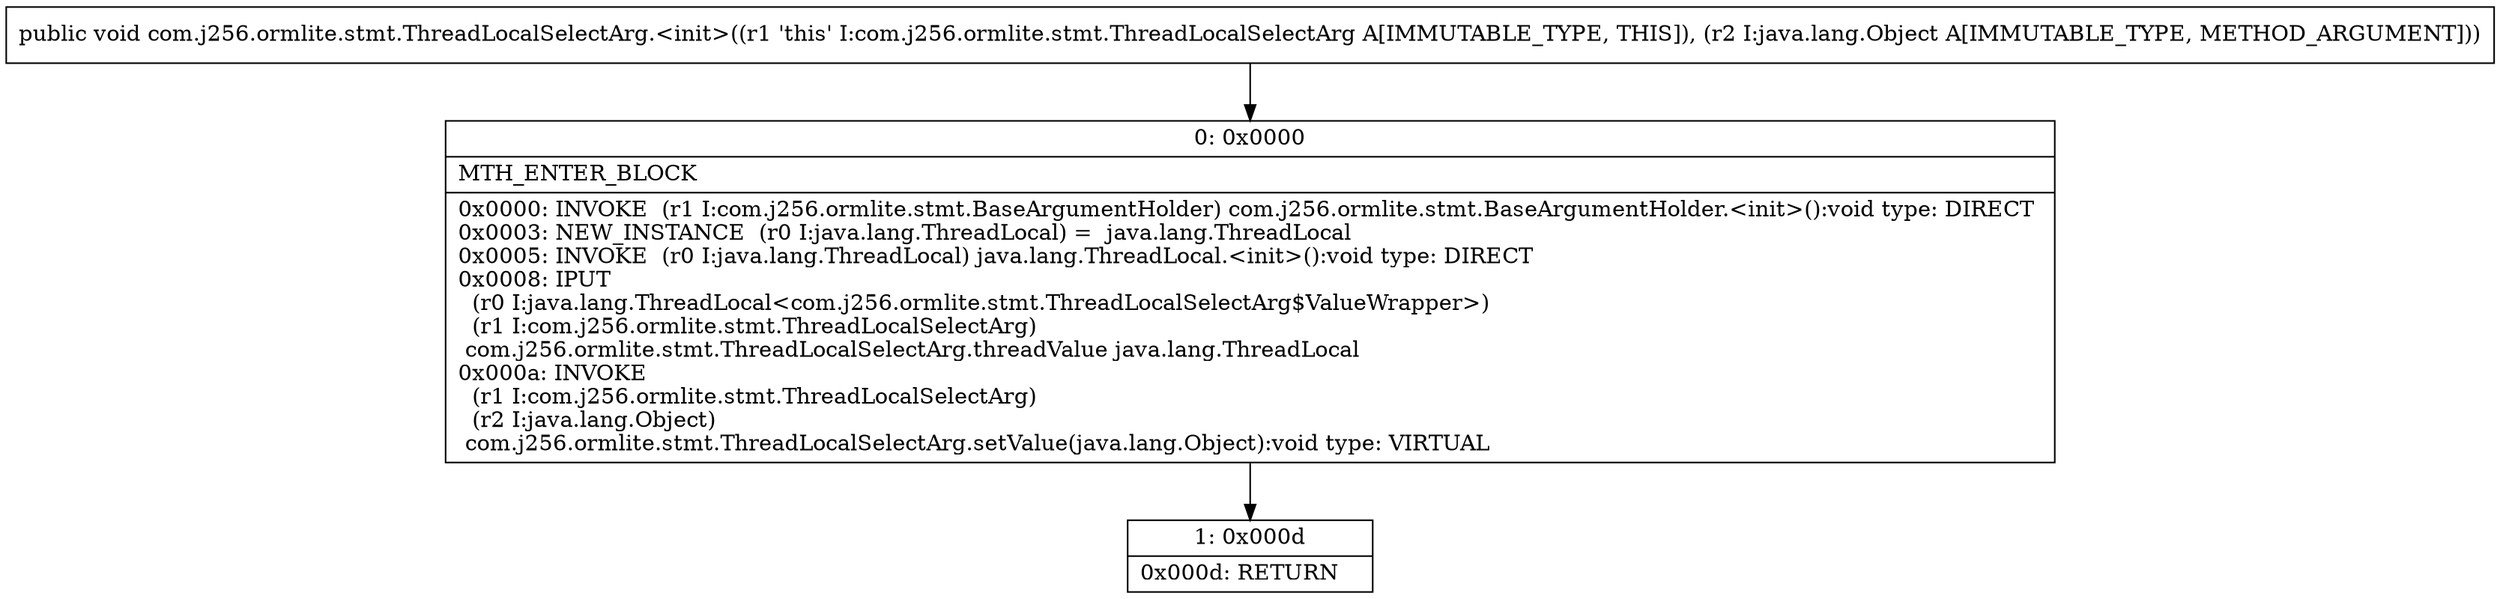 digraph "CFG forcom.j256.ormlite.stmt.ThreadLocalSelectArg.\<init\>(Ljava\/lang\/Object;)V" {
Node_0 [shape=record,label="{0\:\ 0x0000|MTH_ENTER_BLOCK\l|0x0000: INVOKE  (r1 I:com.j256.ormlite.stmt.BaseArgumentHolder) com.j256.ormlite.stmt.BaseArgumentHolder.\<init\>():void type: DIRECT \l0x0003: NEW_INSTANCE  (r0 I:java.lang.ThreadLocal) =  java.lang.ThreadLocal \l0x0005: INVOKE  (r0 I:java.lang.ThreadLocal) java.lang.ThreadLocal.\<init\>():void type: DIRECT \l0x0008: IPUT  \l  (r0 I:java.lang.ThreadLocal\<com.j256.ormlite.stmt.ThreadLocalSelectArg$ValueWrapper\>)\l  (r1 I:com.j256.ormlite.stmt.ThreadLocalSelectArg)\l com.j256.ormlite.stmt.ThreadLocalSelectArg.threadValue java.lang.ThreadLocal \l0x000a: INVOKE  \l  (r1 I:com.j256.ormlite.stmt.ThreadLocalSelectArg)\l  (r2 I:java.lang.Object)\l com.j256.ormlite.stmt.ThreadLocalSelectArg.setValue(java.lang.Object):void type: VIRTUAL \l}"];
Node_1 [shape=record,label="{1\:\ 0x000d|0x000d: RETURN   \l}"];
MethodNode[shape=record,label="{public void com.j256.ormlite.stmt.ThreadLocalSelectArg.\<init\>((r1 'this' I:com.j256.ormlite.stmt.ThreadLocalSelectArg A[IMMUTABLE_TYPE, THIS]), (r2 I:java.lang.Object A[IMMUTABLE_TYPE, METHOD_ARGUMENT])) }"];
MethodNode -> Node_0;
Node_0 -> Node_1;
}

